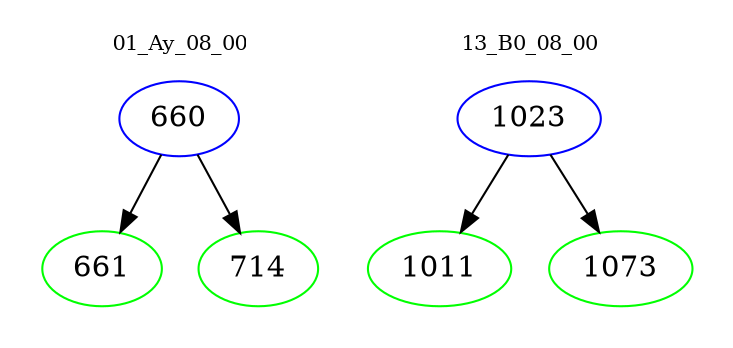 digraph{
subgraph cluster_0 {
color = white
label = "01_Ay_08_00";
fontsize=10;
T0_660 [label="660", color="blue"]
T0_660 -> T0_661 [color="black"]
T0_661 [label="661", color="green"]
T0_660 -> T0_714 [color="black"]
T0_714 [label="714", color="green"]
}
subgraph cluster_1 {
color = white
label = "13_B0_08_00";
fontsize=10;
T1_1023 [label="1023", color="blue"]
T1_1023 -> T1_1011 [color="black"]
T1_1011 [label="1011", color="green"]
T1_1023 -> T1_1073 [color="black"]
T1_1073 [label="1073", color="green"]
}
}

